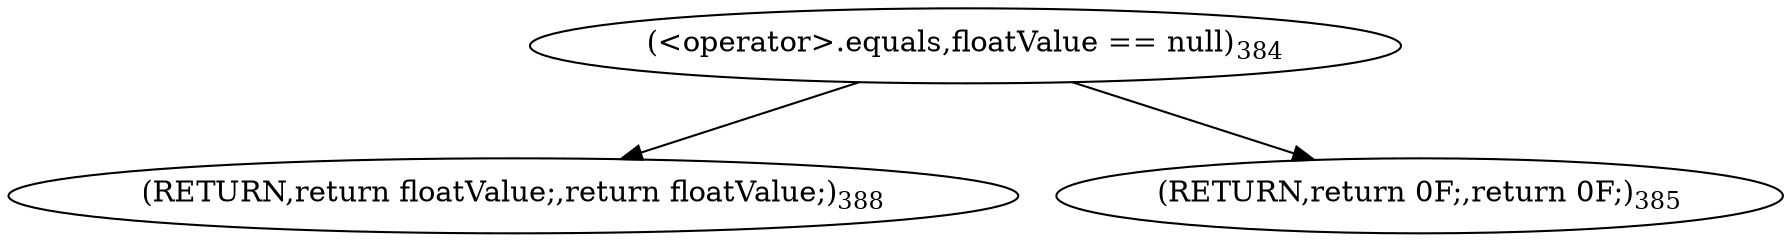 digraph "getFloatValue" {  
"1145" [label = <(RETURN,return floatValue;,return floatValue;)<SUB>388</SUB>> ]
"1139" [label = <(&lt;operator&gt;.equals,floatValue == null)<SUB>384</SUB>> ]
"1143" [label = <(RETURN,return 0F;,return 0F;)<SUB>385</SUB>> ]
  "1139" -> "1145" 
  "1139" -> "1143" 
}
